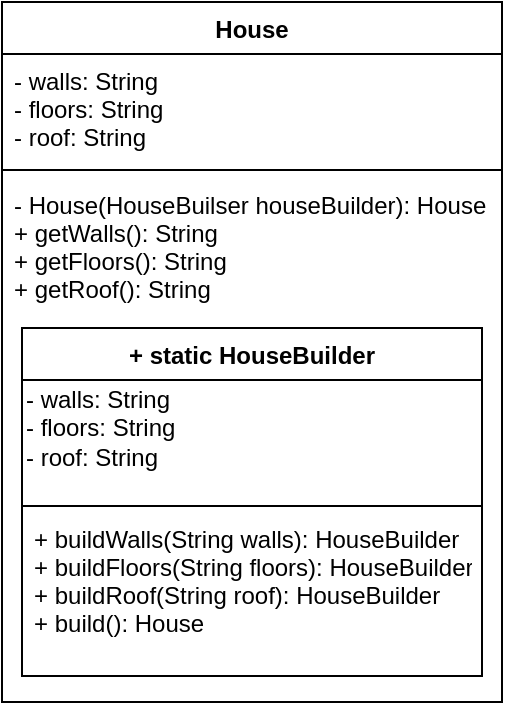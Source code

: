 <mxfile version="10.6.9" type="device"><diagram id="bubPdfXzdt3xTlSuS8ee" name="Page-1"><mxGraphModel dx="1394" dy="1900" grid="1" gridSize="10" guides="1" tooltips="1" connect="1" arrows="1" fold="1" page="1" pageScale="1" pageWidth="827" pageHeight="1169" math="0" shadow="0"><root><mxCell id="0"/><mxCell id="1" parent="0"/><mxCell id="1vWAb95f9qEWms8f0ABM-1" value="House" style="swimlane;fontStyle=1;align=center;verticalAlign=top;childLayout=stackLayout;horizontal=1;startSize=26;horizontalStack=0;resizeParent=1;resizeParentMax=0;resizeLast=0;collapsible=1;marginBottom=0;" vertex="1" parent="1"><mxGeometry x="30" y="-90" width="250" height="350" as="geometry"/></mxCell><mxCell id="1vWAb95f9qEWms8f0ABM-2" value="- walls: String&#10;- floors: String&#10;- roof: String&#10;&#10;&#10;" style="text;strokeColor=none;fillColor=none;align=left;verticalAlign=top;spacingLeft=4;spacingRight=4;overflow=hidden;rotatable=0;points=[[0,0.5],[1,0.5]];portConstraint=eastwest;" vertex="1" parent="1vWAb95f9qEWms8f0ABM-1"><mxGeometry y="26" width="250" height="54" as="geometry"/></mxCell><mxCell id="1vWAb95f9qEWms8f0ABM-3" value="" style="line;strokeWidth=1;fillColor=none;align=left;verticalAlign=middle;spacingTop=-1;spacingLeft=3;spacingRight=3;rotatable=0;labelPosition=right;points=[];portConstraint=eastwest;" vertex="1" parent="1vWAb95f9qEWms8f0ABM-1"><mxGeometry y="80" width="250" height="8" as="geometry"/></mxCell><mxCell id="1vWAb95f9qEWms8f0ABM-4" value="- House(HouseBuilser houseBuilder): House&#10;+ getWalls(): String&#10;+ getFloors(): String&#10;+ getRoof(): String&#10;&#10;" style="text;strokeColor=none;fillColor=none;align=left;verticalAlign=top;spacingLeft=4;spacingRight=4;overflow=hidden;rotatable=0;points=[[0,0.5],[1,0.5]];portConstraint=eastwest;" vertex="1" parent="1vWAb95f9qEWms8f0ABM-1"><mxGeometry y="88" width="250" height="262" as="geometry"/></mxCell><mxCell id="1vWAb95f9qEWms8f0ABM-25" value="+ static HouseBuilder" style="swimlane;fontStyle=1;align=center;verticalAlign=top;childLayout=stackLayout;horizontal=1;startSize=26;horizontalStack=0;resizeParent=1;resizeParentMax=0;resizeLast=0;collapsible=1;marginBottom=0;" vertex="1" parent="1"><mxGeometry x="40" y="73" width="230" height="174" as="geometry"/></mxCell><mxCell id="1vWAb95f9qEWms8f0ABM-30" value="- walls: String&lt;br&gt;- floors: String&lt;br&gt;- roof: String&lt;div&gt;&lt;br&gt;&lt;/div&gt;" style="text;html=1;resizable=0;points=[];autosize=1;align=left;verticalAlign=top;spacingTop=-4;" vertex="1" parent="1vWAb95f9qEWms8f0ABM-25"><mxGeometry y="26" width="230" height="60" as="geometry"/></mxCell><mxCell id="1vWAb95f9qEWms8f0ABM-27" value="" style="line;strokeWidth=1;fillColor=none;align=left;verticalAlign=middle;spacingTop=-1;spacingLeft=3;spacingRight=3;rotatable=0;labelPosition=right;points=[];portConstraint=eastwest;" vertex="1" parent="1vWAb95f9qEWms8f0ABM-25"><mxGeometry y="86" width="230" height="6" as="geometry"/></mxCell><mxCell id="1vWAb95f9qEWms8f0ABM-28" value="+ buildWalls(String walls): HouseBuilder&#10;+ buildFloors(String floors): HouseBuilder&#10;+ buildRoof(String roof): HouseBuilder&#10;+ build(): House&#10;" style="text;strokeColor=none;fillColor=none;align=left;verticalAlign=top;spacingLeft=4;spacingRight=4;overflow=hidden;rotatable=0;points=[[0,0.5],[1,0.5]];portConstraint=eastwest;" vertex="1" parent="1vWAb95f9qEWms8f0ABM-25"><mxGeometry y="92" width="230" height="82" as="geometry"/></mxCell></root></mxGraphModel></diagram></mxfile>